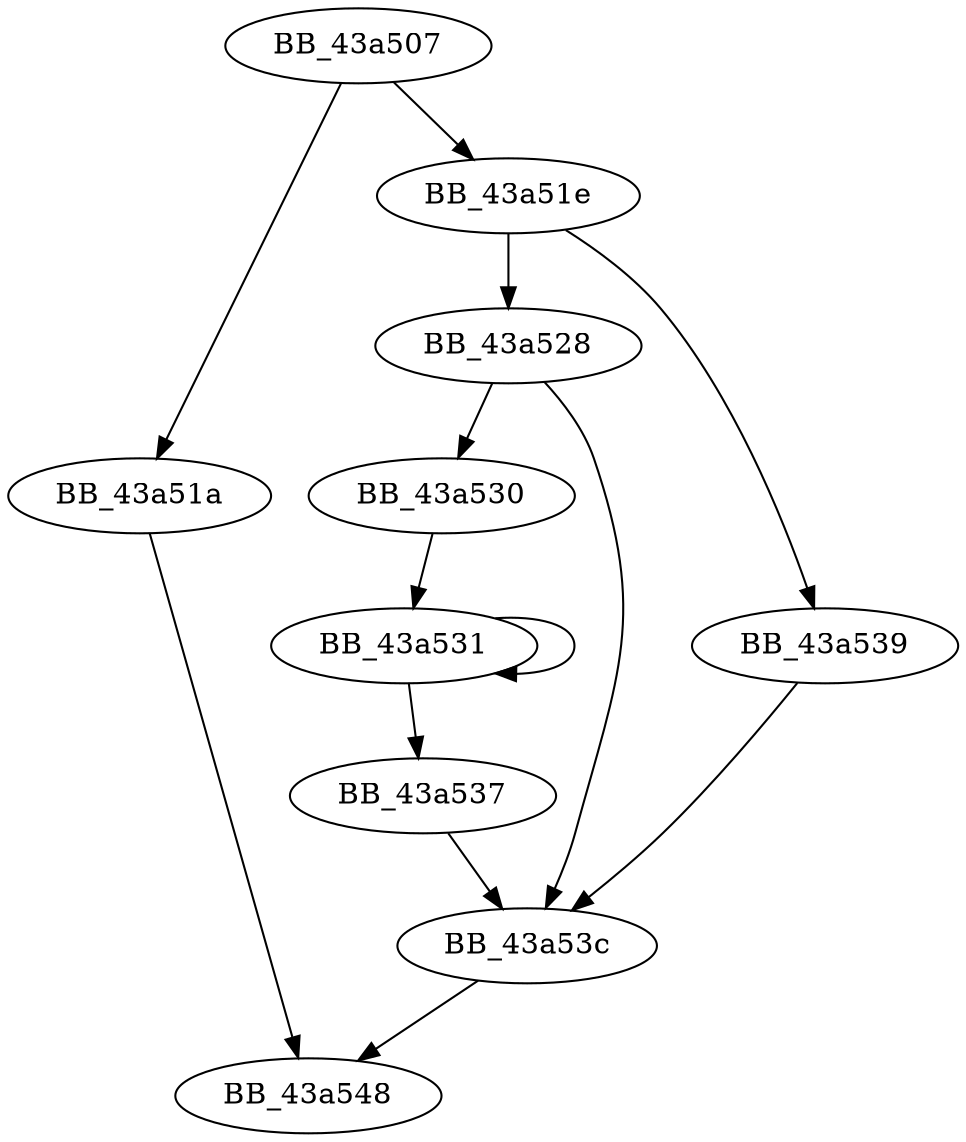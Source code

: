 DiGraph unknown_libname_55{
BB_43a507->BB_43a51a
BB_43a507->BB_43a51e
BB_43a51a->BB_43a548
BB_43a51e->BB_43a528
BB_43a51e->BB_43a539
BB_43a528->BB_43a530
BB_43a528->BB_43a53c
BB_43a530->BB_43a531
BB_43a531->BB_43a531
BB_43a531->BB_43a537
BB_43a537->BB_43a53c
BB_43a539->BB_43a53c
BB_43a53c->BB_43a548
}
